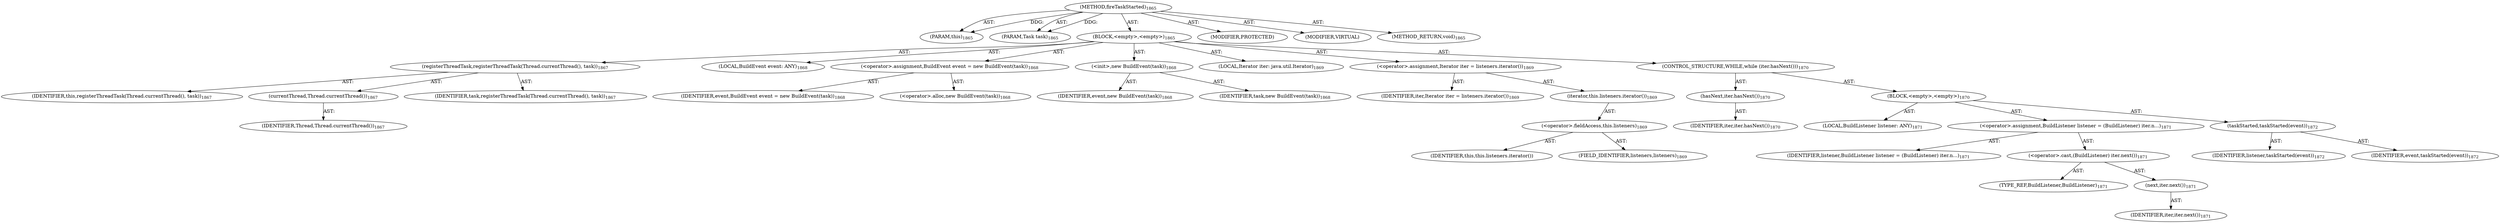 digraph "fireTaskStarted" {  
"111669149786" [label = <(METHOD,fireTaskStarted)<SUB>1865</SUB>> ]
"115964117051" [label = <(PARAM,this)<SUB>1865</SUB>> ]
"115964117203" [label = <(PARAM,Task task)<SUB>1865</SUB>> ]
"25769803959" [label = <(BLOCK,&lt;empty&gt;,&lt;empty&gt;)<SUB>1865</SUB>> ]
"30064771784" [label = <(registerThreadTask,registerThreadTask(Thread.currentThread(), task))<SUB>1867</SUB>> ]
"68719476824" [label = <(IDENTIFIER,this,registerThreadTask(Thread.currentThread(), task))<SUB>1867</SUB>> ]
"30064771785" [label = <(currentThread,Thread.currentThread())<SUB>1867</SUB>> ]
"68719477460" [label = <(IDENTIFIER,Thread,Thread.currentThread())<SUB>1867</SUB>> ]
"68719477461" [label = <(IDENTIFIER,task,registerThreadTask(Thread.currentThread(), task))<SUB>1867</SUB>> ]
"94489280601" [label = <(LOCAL,BuildEvent event: ANY)<SUB>1868</SUB>> ]
"30064771786" [label = <(&lt;operator&gt;.assignment,BuildEvent event = new BuildEvent(task))<SUB>1868</SUB>> ]
"68719477462" [label = <(IDENTIFIER,event,BuildEvent event = new BuildEvent(task))<SUB>1868</SUB>> ]
"30064771787" [label = <(&lt;operator&gt;.alloc,new BuildEvent(task))<SUB>1868</SUB>> ]
"30064771788" [label = <(&lt;init&gt;,new BuildEvent(task))<SUB>1868</SUB>> ]
"68719477463" [label = <(IDENTIFIER,event,new BuildEvent(task))<SUB>1868</SUB>> ]
"68719477464" [label = <(IDENTIFIER,task,new BuildEvent(task))<SUB>1868</SUB>> ]
"94489280602" [label = <(LOCAL,Iterator iter: java.util.Iterator)<SUB>1869</SUB>> ]
"30064771789" [label = <(&lt;operator&gt;.assignment,Iterator iter = listeners.iterator())<SUB>1869</SUB>> ]
"68719477465" [label = <(IDENTIFIER,iter,Iterator iter = listeners.iterator())<SUB>1869</SUB>> ]
"30064771790" [label = <(iterator,this.listeners.iterator())<SUB>1869</SUB>> ]
"30064771791" [label = <(&lt;operator&gt;.fieldAccess,this.listeners)<SUB>1869</SUB>> ]
"68719477466" [label = <(IDENTIFIER,this,this.listeners.iterator())> ]
"55834574972" [label = <(FIELD_IDENTIFIER,listeners,listeners)<SUB>1869</SUB>> ]
"47244640330" [label = <(CONTROL_STRUCTURE,WHILE,while (iter.hasNext()))<SUB>1870</SUB>> ]
"30064771792" [label = <(hasNext,iter.hasNext())<SUB>1870</SUB>> ]
"68719477467" [label = <(IDENTIFIER,iter,iter.hasNext())<SUB>1870</SUB>> ]
"25769803960" [label = <(BLOCK,&lt;empty&gt;,&lt;empty&gt;)<SUB>1870</SUB>> ]
"94489280603" [label = <(LOCAL,BuildListener listener: ANY)<SUB>1871</SUB>> ]
"30064771793" [label = <(&lt;operator&gt;.assignment,BuildListener listener = (BuildListener) iter.n...)<SUB>1871</SUB>> ]
"68719477468" [label = <(IDENTIFIER,listener,BuildListener listener = (BuildListener) iter.n...)<SUB>1871</SUB>> ]
"30064771794" [label = <(&lt;operator&gt;.cast,(BuildListener) iter.next())<SUB>1871</SUB>> ]
"180388626477" [label = <(TYPE_REF,BuildListener,BuildListener)<SUB>1871</SUB>> ]
"30064771795" [label = <(next,iter.next())<SUB>1871</SUB>> ]
"68719477469" [label = <(IDENTIFIER,iter,iter.next())<SUB>1871</SUB>> ]
"30064771796" [label = <(taskStarted,taskStarted(event))<SUB>1872</SUB>> ]
"68719477470" [label = <(IDENTIFIER,listener,taskStarted(event))<SUB>1872</SUB>> ]
"68719477471" [label = <(IDENTIFIER,event,taskStarted(event))<SUB>1872</SUB>> ]
"133143986404" [label = <(MODIFIER,PROTECTED)> ]
"133143986405" [label = <(MODIFIER,VIRTUAL)> ]
"128849018970" [label = <(METHOD_RETURN,void)<SUB>1865</SUB>> ]
  "111669149786" -> "115964117051"  [ label = "AST: "] 
  "111669149786" -> "115964117203"  [ label = "AST: "] 
  "111669149786" -> "25769803959"  [ label = "AST: "] 
  "111669149786" -> "133143986404"  [ label = "AST: "] 
  "111669149786" -> "133143986405"  [ label = "AST: "] 
  "111669149786" -> "128849018970"  [ label = "AST: "] 
  "25769803959" -> "30064771784"  [ label = "AST: "] 
  "25769803959" -> "94489280601"  [ label = "AST: "] 
  "25769803959" -> "30064771786"  [ label = "AST: "] 
  "25769803959" -> "30064771788"  [ label = "AST: "] 
  "25769803959" -> "94489280602"  [ label = "AST: "] 
  "25769803959" -> "30064771789"  [ label = "AST: "] 
  "25769803959" -> "47244640330"  [ label = "AST: "] 
  "30064771784" -> "68719476824"  [ label = "AST: "] 
  "30064771784" -> "30064771785"  [ label = "AST: "] 
  "30064771784" -> "68719477461"  [ label = "AST: "] 
  "30064771785" -> "68719477460"  [ label = "AST: "] 
  "30064771786" -> "68719477462"  [ label = "AST: "] 
  "30064771786" -> "30064771787"  [ label = "AST: "] 
  "30064771788" -> "68719477463"  [ label = "AST: "] 
  "30064771788" -> "68719477464"  [ label = "AST: "] 
  "30064771789" -> "68719477465"  [ label = "AST: "] 
  "30064771789" -> "30064771790"  [ label = "AST: "] 
  "30064771790" -> "30064771791"  [ label = "AST: "] 
  "30064771791" -> "68719477466"  [ label = "AST: "] 
  "30064771791" -> "55834574972"  [ label = "AST: "] 
  "47244640330" -> "30064771792"  [ label = "AST: "] 
  "47244640330" -> "25769803960"  [ label = "AST: "] 
  "30064771792" -> "68719477467"  [ label = "AST: "] 
  "25769803960" -> "94489280603"  [ label = "AST: "] 
  "25769803960" -> "30064771793"  [ label = "AST: "] 
  "25769803960" -> "30064771796"  [ label = "AST: "] 
  "30064771793" -> "68719477468"  [ label = "AST: "] 
  "30064771793" -> "30064771794"  [ label = "AST: "] 
  "30064771794" -> "180388626477"  [ label = "AST: "] 
  "30064771794" -> "30064771795"  [ label = "AST: "] 
  "30064771795" -> "68719477469"  [ label = "AST: "] 
  "30064771796" -> "68719477470"  [ label = "AST: "] 
  "30064771796" -> "68719477471"  [ label = "AST: "] 
  "111669149786" -> "115964117051"  [ label = "DDG: "] 
  "111669149786" -> "115964117203"  [ label = "DDG: "] 
}

